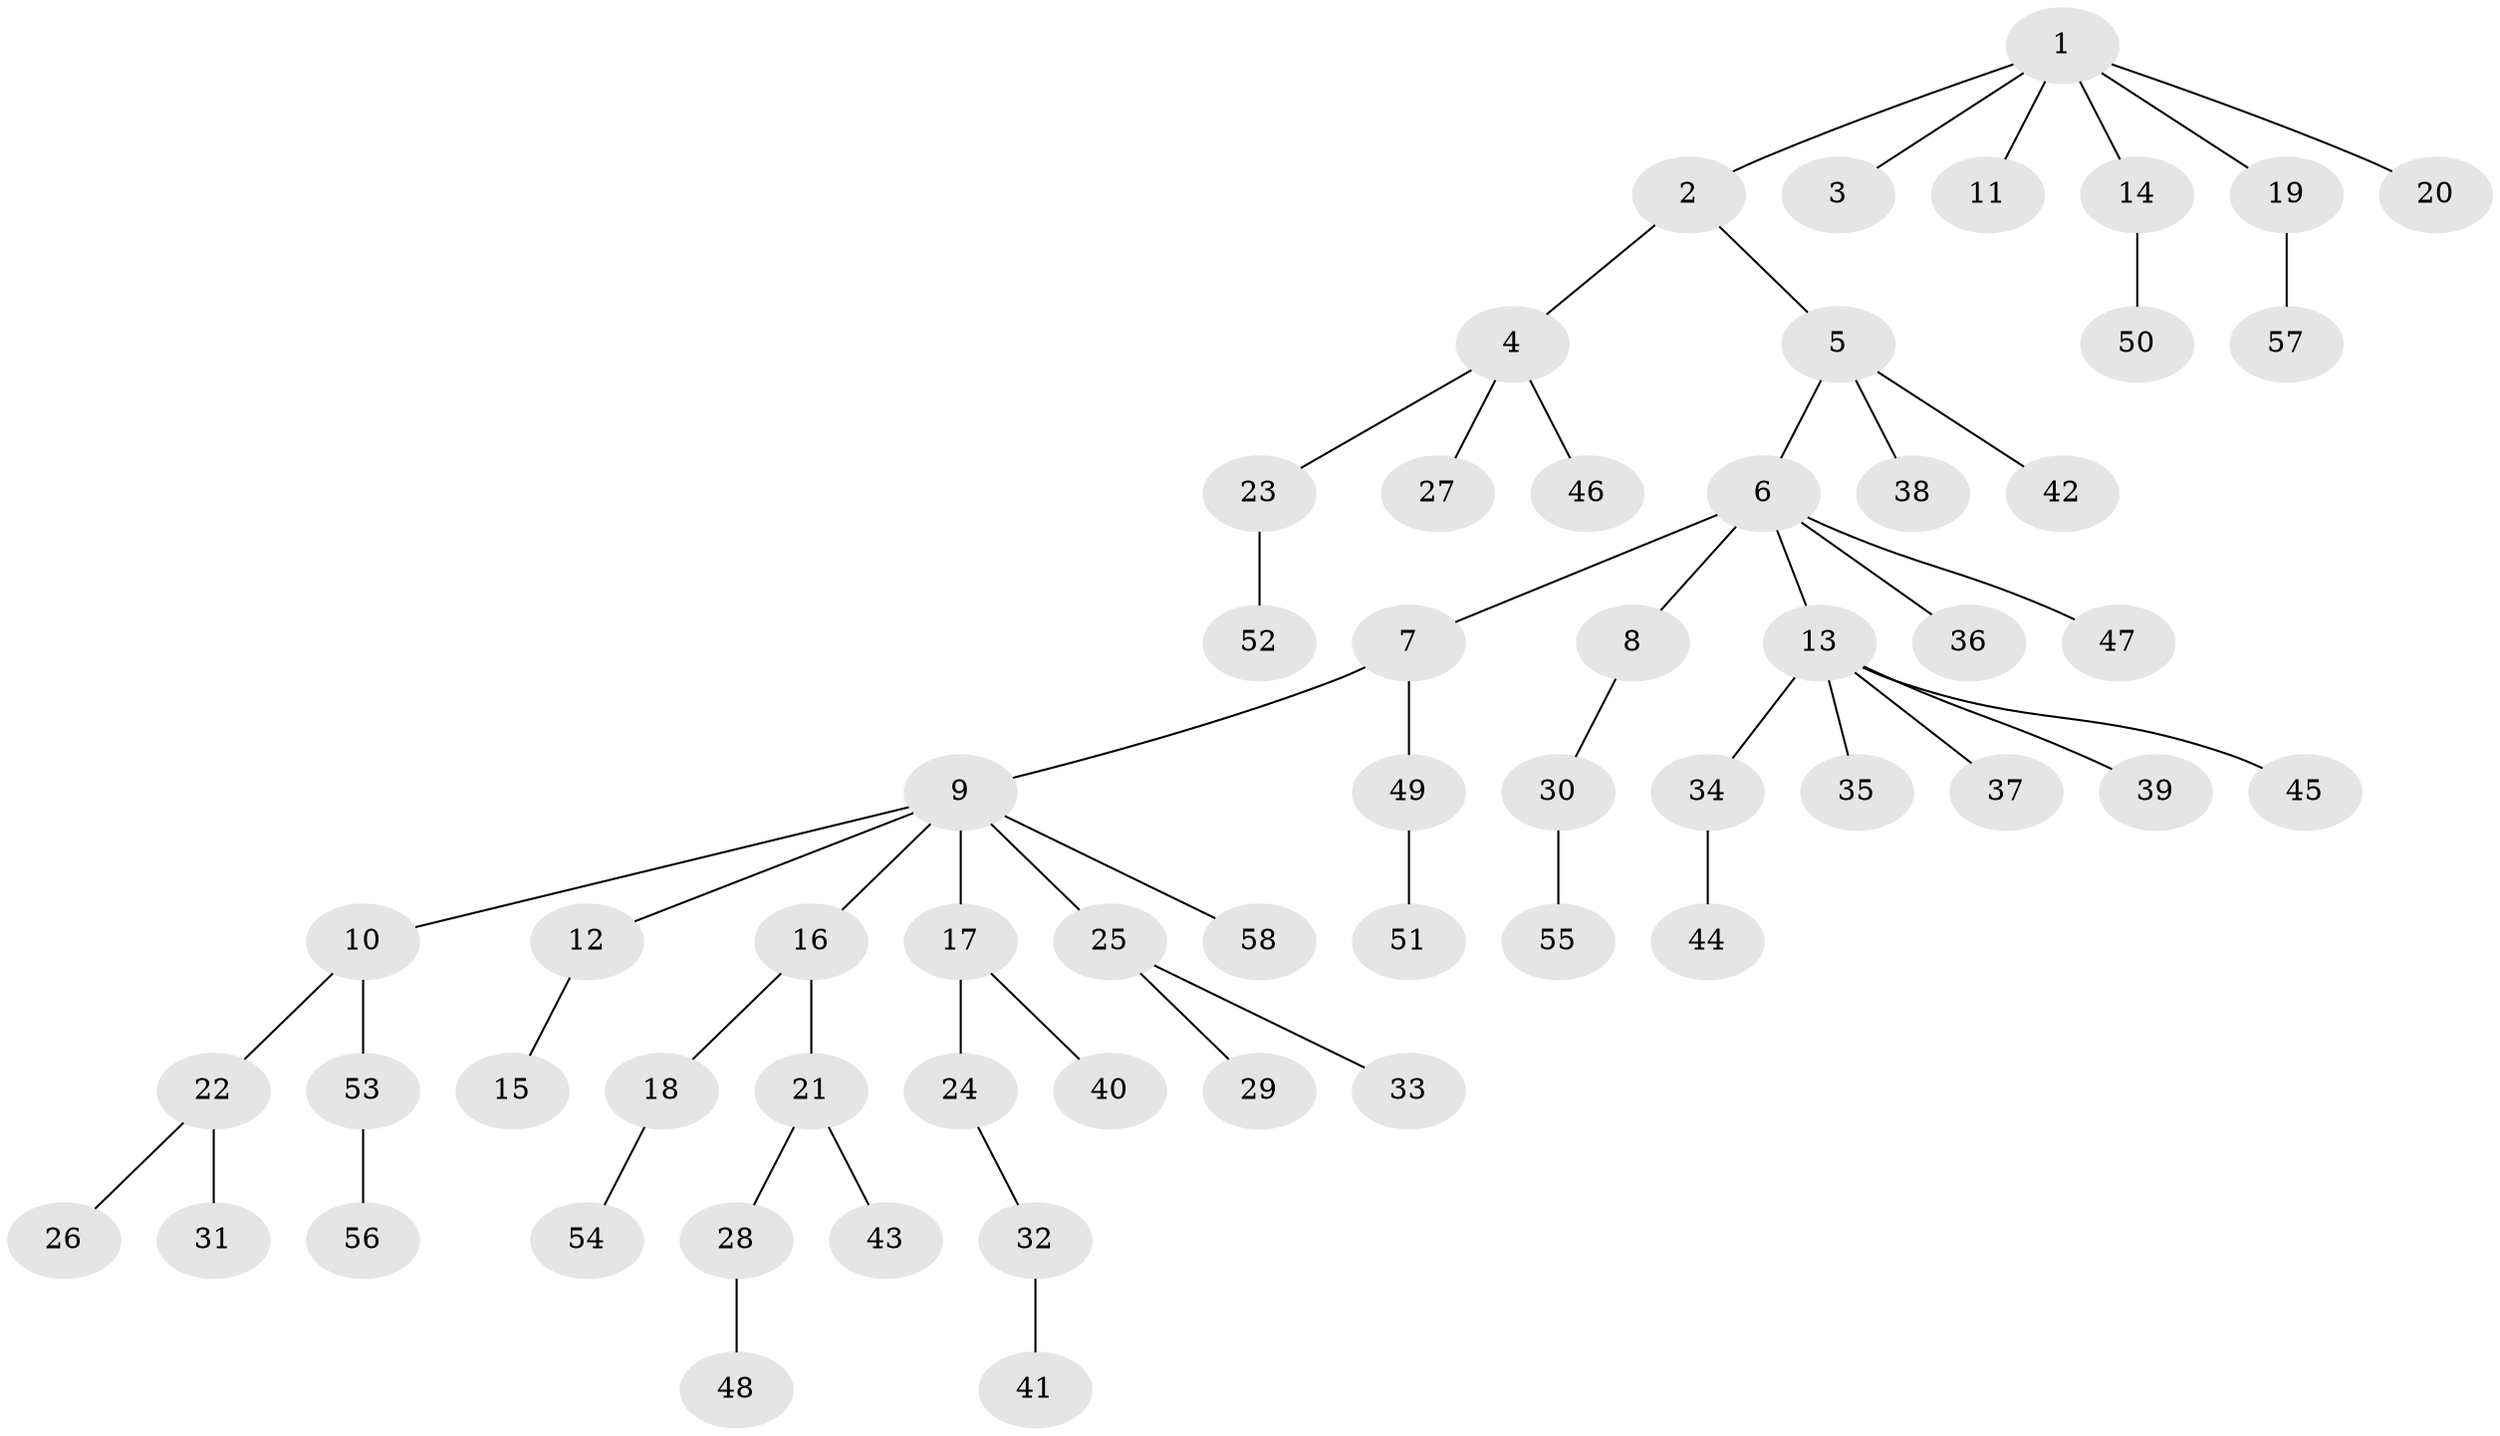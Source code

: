 // coarse degree distribution, {3: 0.26666666666666666, 4: 0.03333333333333333, 6: 0.03333333333333333, 1: 0.5333333333333333, 2: 0.13333333333333333}
// Generated by graph-tools (version 1.1) at 2025/51/03/04/25 22:51:36]
// undirected, 58 vertices, 57 edges
graph export_dot {
  node [color=gray90,style=filled];
  1;
  2;
  3;
  4;
  5;
  6;
  7;
  8;
  9;
  10;
  11;
  12;
  13;
  14;
  15;
  16;
  17;
  18;
  19;
  20;
  21;
  22;
  23;
  24;
  25;
  26;
  27;
  28;
  29;
  30;
  31;
  32;
  33;
  34;
  35;
  36;
  37;
  38;
  39;
  40;
  41;
  42;
  43;
  44;
  45;
  46;
  47;
  48;
  49;
  50;
  51;
  52;
  53;
  54;
  55;
  56;
  57;
  58;
  1 -- 2;
  1 -- 3;
  1 -- 11;
  1 -- 14;
  1 -- 19;
  1 -- 20;
  2 -- 4;
  2 -- 5;
  4 -- 23;
  4 -- 27;
  4 -- 46;
  5 -- 6;
  5 -- 38;
  5 -- 42;
  6 -- 7;
  6 -- 8;
  6 -- 13;
  6 -- 36;
  6 -- 47;
  7 -- 9;
  7 -- 49;
  8 -- 30;
  9 -- 10;
  9 -- 12;
  9 -- 16;
  9 -- 17;
  9 -- 25;
  9 -- 58;
  10 -- 22;
  10 -- 53;
  12 -- 15;
  13 -- 34;
  13 -- 35;
  13 -- 37;
  13 -- 39;
  13 -- 45;
  14 -- 50;
  16 -- 18;
  16 -- 21;
  17 -- 24;
  17 -- 40;
  18 -- 54;
  19 -- 57;
  21 -- 28;
  21 -- 43;
  22 -- 26;
  22 -- 31;
  23 -- 52;
  24 -- 32;
  25 -- 29;
  25 -- 33;
  28 -- 48;
  30 -- 55;
  32 -- 41;
  34 -- 44;
  49 -- 51;
  53 -- 56;
}
